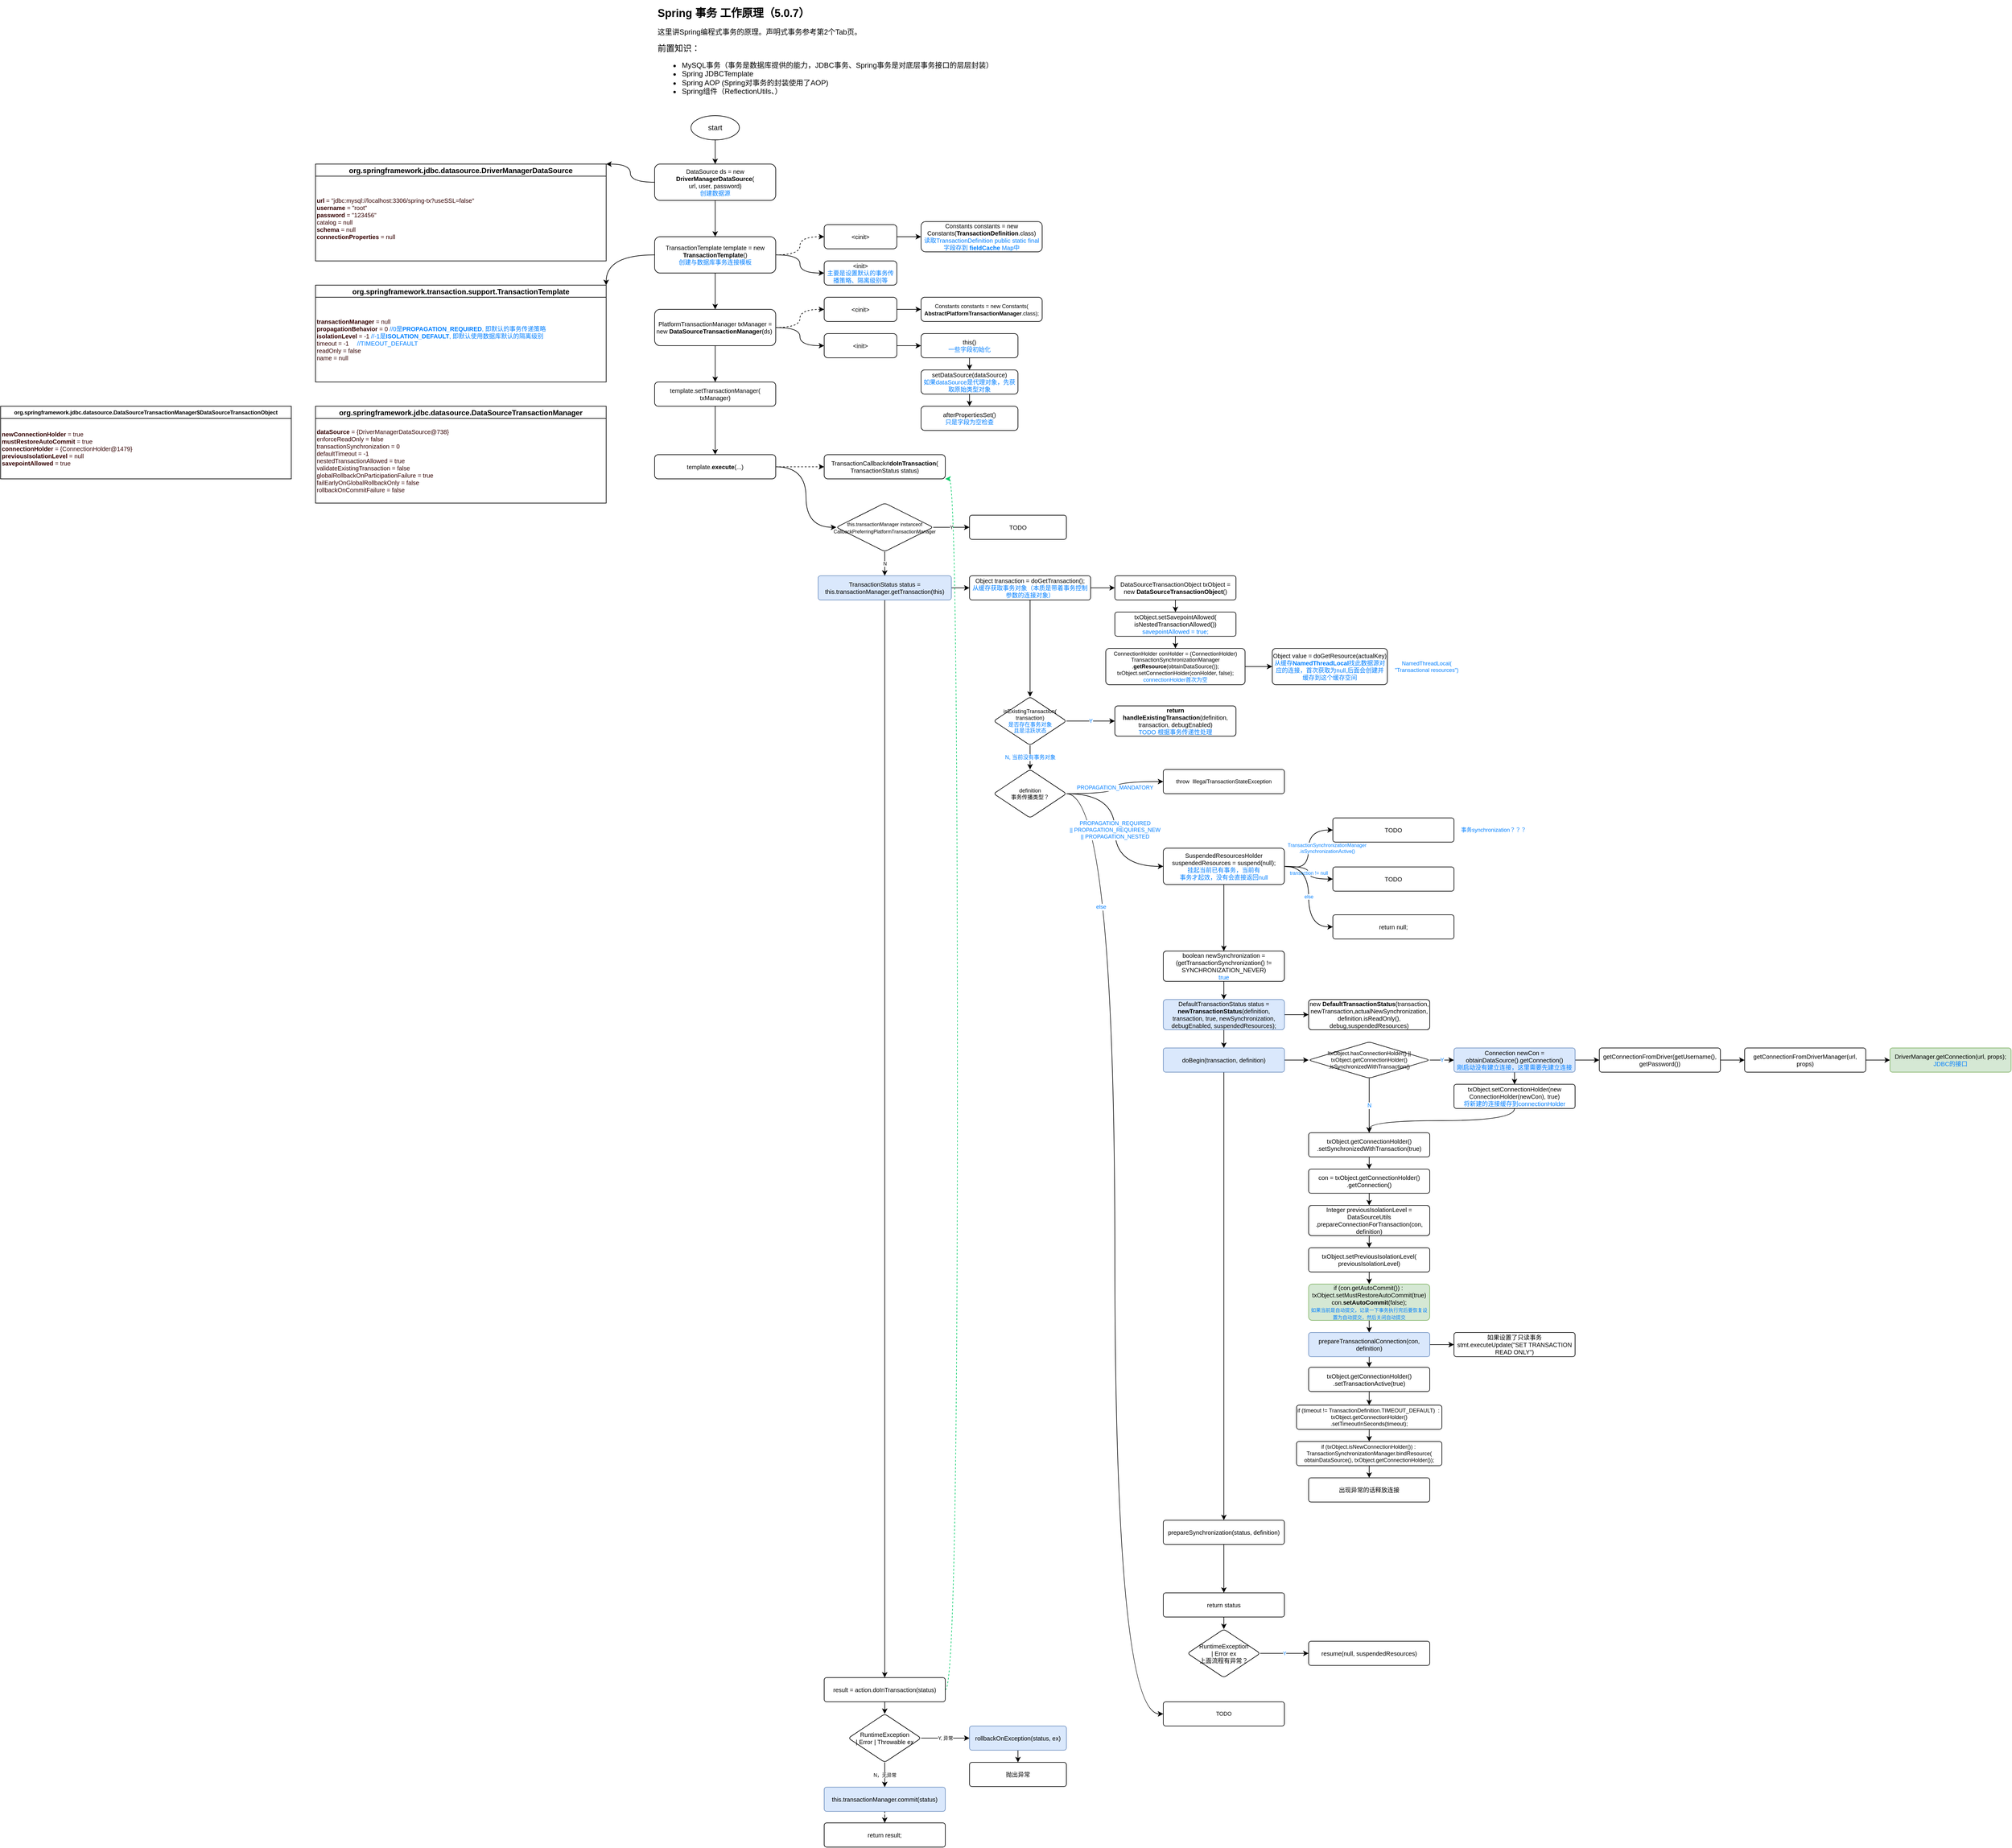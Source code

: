 <mxfile version="16.1.2" type="device" pages="2"><diagram id="j0OrxLXEKiOk3vR1xS3o" name="编程式事务"><mxGraphModel dx="2087" dy="754" grid="1" gridSize="10" guides="1" tooltips="1" connect="1" arrows="1" fold="1" page="1" pageScale="1" pageWidth="1169" pageHeight="827" math="0" shadow="0"><root><mxCell id="0"/><mxCell id="1" parent="0"/><mxCell id="3tcmVddGPVW7wgybLThJ-47" style="edgeStyle=orthogonalEdgeStyle;curved=1;rounded=0;orthogonalLoop=1;jettySize=auto;html=1;exitX=1;exitY=0.5;exitDx=0;exitDy=0;entryX=0;entryY=0.5;entryDx=0;entryDy=0;fontSize=9;fontColor=#007FFF;" edge="1" parent="1" source="3tcmVddGPVW7wgybLThJ-42" target="3tcmVddGPVW7wgybLThJ-46"><mxGeometry relative="1" as="geometry"/></mxCell><mxCell id="3tcmVddGPVW7wgybLThJ-48" value="else" style="edgeLabel;html=1;align=center;verticalAlign=middle;resizable=0;points=[];fontSize=9;fontColor=#007FFF;" vertex="1" connectable="0" parent="3tcmVddGPVW7wgybLThJ-47"><mxGeometry x="-0.682" y="-23" relative="1" as="geometry"><mxPoint as="offset"/></mxGeometry></mxCell><mxCell id="KUTTFBSQQBKSvKt4xpuZ-1" value="&lt;h1 style=&quot;font-size: 18px&quot;&gt;&lt;font style=&quot;font-size: 18px&quot;&gt;Spring 事务 工作原理（5.0.7）&lt;/font&gt;&lt;/h1&gt;&lt;div&gt;这里讲Spring编程式事务的原理。声明式事务参考第2个Tab页。&lt;/div&gt;&lt;p&gt;&lt;font style=&quot;font-size: 14px&quot;&gt;前置知识：&lt;/font&gt;&lt;/p&gt;&lt;ul&gt;&lt;li&gt;MySQL事务（事务是数据库提供的能力，JDBC事务、Spring事务是对底层事务接口的层层封装）&lt;br&gt;&lt;/li&gt;&lt;li&gt;Spring JDBCTemplate&lt;/li&gt;&lt;li&gt;Spring AOP (Spring对事务的封装使用了AOP)&lt;/li&gt;&lt;li&gt;Spring组件（ReflectionUtils、）&lt;/li&gt;&lt;/ul&gt;&lt;p&gt;&lt;/p&gt;" style="text;html=1;strokeColor=none;fillColor=none;spacing=5;spacingTop=-20;whiteSpace=wrap;overflow=hidden;rounded=0;" parent="1" vertex="1"><mxGeometry x="40" y="19" width="760" height="161" as="geometry"/></mxCell><mxCell id="6U_a8jkAf0Mo0z_RWQwz-1" value="" style="edgeStyle=orthogonalEdgeStyle;rounded=0;orthogonalLoop=1;jettySize=auto;html=1;curved=1;" parent="1" source="6U_a8jkAf0Mo0z_RWQwz-2" target="6U_a8jkAf0Mo0z_RWQwz-3" edge="1"><mxGeometry relative="1" as="geometry"/></mxCell><mxCell id="6U_a8jkAf0Mo0z_RWQwz-2" value="start" style="ellipse;whiteSpace=wrap;html=1;" parent="1" vertex="1"><mxGeometry x="100" y="200" width="80" height="40" as="geometry"/></mxCell><mxCell id="6U_a8jkAf0Mo0z_RWQwz-5" value="" style="edgeStyle=orthogonalEdgeStyle;rounded=0;orthogonalLoop=1;jettySize=auto;html=1;curved=1;" parent="1" source="6U_a8jkAf0Mo0z_RWQwz-3" target="6U_a8jkAf0Mo0z_RWQwz-4" edge="1"><mxGeometry relative="1" as="geometry"/></mxCell><mxCell id="3tcmVddGPVW7wgybLThJ-16" style="edgeStyle=orthogonalEdgeStyle;curved=1;rounded=0;orthogonalLoop=1;jettySize=auto;html=1;exitX=0;exitY=0.5;exitDx=0;exitDy=0;entryX=1;entryY=0;entryDx=0;entryDy=0;fontSize=9;fontColor=#007FFF;" edge="1" parent="1" source="6U_a8jkAf0Mo0z_RWQwz-3" target="3tcmVddGPVW7wgybLThJ-1"><mxGeometry relative="1" as="geometry"><Array as="points"><mxPoint y="310"/><mxPoint y="280"/></Array></mxGeometry></mxCell><mxCell id="6U_a8jkAf0Mo0z_RWQwz-3" value="DataSource ds = new &lt;b&gt;DriverManagerDataSource&lt;/b&gt;(&lt;br&gt;url, user, password)&lt;br&gt;&lt;font color=&quot;#007fff&quot;&gt;创建数据源&lt;/font&gt;" style="rounded=1;whiteSpace=wrap;html=1;fontSize=10;" parent="1" vertex="1"><mxGeometry x="40" y="280" width="200" height="60" as="geometry"/></mxCell><mxCell id="6U_a8jkAf0Mo0z_RWQwz-7" value="" style="edgeStyle=orthogonalEdgeStyle;curved=1;rounded=0;orthogonalLoop=1;jettySize=auto;html=1;" parent="1" source="6U_a8jkAf0Mo0z_RWQwz-4" target="6U_a8jkAf0Mo0z_RWQwz-6" edge="1"><mxGeometry relative="1" as="geometry"/></mxCell><mxCell id="3tcmVddGPVW7wgybLThJ-4" value="" style="edgeStyle=orthogonalEdgeStyle;rounded=0;orthogonalLoop=1;jettySize=auto;html=1;fontColor=#330000;dashed=1;curved=1;" edge="1" parent="1" source="6U_a8jkAf0Mo0z_RWQwz-4" target="3tcmVddGPVW7wgybLThJ-3"><mxGeometry relative="1" as="geometry"/></mxCell><mxCell id="3tcmVddGPVW7wgybLThJ-11" style="edgeStyle=orthogonalEdgeStyle;curved=1;rounded=0;orthogonalLoop=1;jettySize=auto;html=1;exitX=1;exitY=0.5;exitDx=0;exitDy=0;entryX=0;entryY=0.5;entryDx=0;entryDy=0;fontColor=#007FFF;" edge="1" parent="1" source="6U_a8jkAf0Mo0z_RWQwz-4" target="3tcmVddGPVW7wgybLThJ-9"><mxGeometry relative="1" as="geometry"/></mxCell><mxCell id="3tcmVddGPVW7wgybLThJ-17" style="edgeStyle=orthogonalEdgeStyle;curved=1;rounded=0;orthogonalLoop=1;jettySize=auto;html=1;exitX=0;exitY=0.5;exitDx=0;exitDy=0;entryX=1;entryY=0;entryDx=0;entryDy=0;fontSize=9;fontColor=#007FFF;" edge="1" parent="1" source="6U_a8jkAf0Mo0z_RWQwz-4" target="3tcmVddGPVW7wgybLThJ-7"><mxGeometry relative="1" as="geometry"/></mxCell><mxCell id="6U_a8jkAf0Mo0z_RWQwz-4" value="TransactionTemplate template = new &lt;b&gt;TransactionTemplate&lt;/b&gt;()&lt;br&gt;&lt;font color=&quot;#007fff&quot;&gt;创建与数据库事务连接模板&lt;/font&gt;" style="rounded=1;whiteSpace=wrap;html=1;fontSize=10;" parent="1" vertex="1"><mxGeometry x="40" y="400" width="200" height="60" as="geometry"/></mxCell><mxCell id="6U_a8jkAf0Mo0z_RWQwz-9" value="" style="edgeStyle=orthogonalEdgeStyle;curved=1;rounded=0;orthogonalLoop=1;jettySize=auto;html=1;" parent="1" source="6U_a8jkAf0Mo0z_RWQwz-6" target="6U_a8jkAf0Mo0z_RWQwz-8" edge="1"><mxGeometry relative="1" as="geometry"/></mxCell><mxCell id="3tcmVddGPVW7wgybLThJ-13" value="" style="edgeStyle=orthogonalEdgeStyle;curved=1;rounded=0;orthogonalLoop=1;jettySize=auto;html=1;fontColor=#007FFF;dashed=1;" edge="1" parent="1" source="6U_a8jkAf0Mo0z_RWQwz-6" target="3tcmVddGPVW7wgybLThJ-12"><mxGeometry relative="1" as="geometry"/></mxCell><mxCell id="3tcmVddGPVW7wgybLThJ-18" style="edgeStyle=orthogonalEdgeStyle;curved=1;rounded=0;orthogonalLoop=1;jettySize=auto;html=1;exitX=1;exitY=0.5;exitDx=0;exitDy=0;fontSize=9;fontColor=#007FFF;entryX=0;entryY=0.5;entryDx=0;entryDy=0;" edge="1" parent="1" source="6U_a8jkAf0Mo0z_RWQwz-6" target="3tcmVddGPVW7wgybLThJ-19"><mxGeometry relative="1" as="geometry"><mxPoint x="310" y="560" as="targetPoint"/></mxGeometry></mxCell><mxCell id="6U_a8jkAf0Mo0z_RWQwz-6" value="PlatformTransactionManager txManager =&lt;br&gt;new &lt;b&gt;DataSourceTransactionManager&lt;/b&gt;(ds)&amp;nbsp;" style="rounded=1;whiteSpace=wrap;html=1;fontSize=10;" parent="1" vertex="1"><mxGeometry x="40" y="520" width="200" height="60" as="geometry"/></mxCell><mxCell id="6U_a8jkAf0Mo0z_RWQwz-11" value="" style="edgeStyle=orthogonalEdgeStyle;curved=1;rounded=0;orthogonalLoop=1;jettySize=auto;html=1;" parent="1" source="6U_a8jkAf0Mo0z_RWQwz-8" target="6U_a8jkAf0Mo0z_RWQwz-10" edge="1"><mxGeometry relative="1" as="geometry"/></mxCell><mxCell id="6U_a8jkAf0Mo0z_RWQwz-8" value="template.setTransactionManager(&lt;br&gt;txManager)" style="rounded=1;whiteSpace=wrap;html=1;fontSize=10;" parent="1" vertex="1"><mxGeometry x="40" y="640" width="200" height="40" as="geometry"/></mxCell><mxCell id="6U_a8jkAf0Mo0z_RWQwz-13" value="" style="edgeStyle=orthogonalEdgeStyle;curved=1;rounded=0;orthogonalLoop=1;jettySize=auto;html=1;dashed=1;" parent="1" source="6U_a8jkAf0Mo0z_RWQwz-10" target="6U_a8jkAf0Mo0z_RWQwz-12" edge="1"><mxGeometry relative="1" as="geometry"/></mxCell><mxCell id="t2Bh8Tgv82BLZMkkJCVr-2" style="edgeStyle=orthogonalEdgeStyle;rounded=0;orthogonalLoop=1;jettySize=auto;html=1;exitX=1;exitY=0.5;exitDx=0;exitDy=0;entryX=0;entryY=0.5;entryDx=0;entryDy=0;curved=1;" edge="1" parent="1" source="6U_a8jkAf0Mo0z_RWQwz-10" target="t2Bh8Tgv82BLZMkkJCVr-3"><mxGeometry relative="1" as="geometry"><mxPoint x="320" y="840" as="targetPoint"/></mxGeometry></mxCell><mxCell id="6U_a8jkAf0Mo0z_RWQwz-10" value="template.&lt;b&gt;execute&lt;/b&gt;(...)" style="rounded=1;whiteSpace=wrap;html=1;fontSize=10;" parent="1" vertex="1"><mxGeometry x="40" y="760" width="200" height="40" as="geometry"/></mxCell><mxCell id="6U_a8jkAf0Mo0z_RWQwz-12" value="TransactionCallback#&lt;b&gt;doInTransaction&lt;/b&gt;(&lt;br&gt;TransactionStatus status)" style="rounded=1;whiteSpace=wrap;html=1;fontSize=10;" parent="1" vertex="1"><mxGeometry x="320" y="760" width="200" height="40" as="geometry"/></mxCell><mxCell id="3tcmVddGPVW7wgybLThJ-1" value="org.springframework.jdbc.datasource.DriverManagerDataSource" style="swimlane;startSize=20;" vertex="1" parent="1"><mxGeometry x="-520" y="280" width="480" height="160" as="geometry"/></mxCell><mxCell id="3tcmVddGPVW7wgybLThJ-2" value="&lt;div&gt;&lt;font color=&quot;#330000&quot;&gt;&lt;b&gt;url&lt;/b&gt; = &quot;jdbc:mysql://localhost:3306/spring-tx?useSSL=false&quot;&lt;/font&gt;&lt;/div&gt;&lt;div&gt;&lt;font color=&quot;#330000&quot;&gt;&lt;b&gt;username&lt;/b&gt; = &quot;root&quot;&lt;/font&gt;&lt;/div&gt;&lt;div&gt;&lt;font color=&quot;#330000&quot;&gt;&lt;b&gt;password&lt;/b&gt; = &quot;123456&quot;&lt;/font&gt;&lt;/div&gt;&lt;div&gt;&lt;font color=&quot;#330000&quot;&gt;catalog = null&lt;/font&gt;&lt;/div&gt;&lt;div&gt;&lt;font color=&quot;#330000&quot;&gt;&lt;b&gt;schema&lt;/b&gt; = null&lt;/font&gt;&lt;/div&gt;&lt;div&gt;&lt;font color=&quot;#330000&quot;&gt;&lt;b&gt;connectionProperties&lt;/b&gt; = null&lt;/font&gt;&lt;/div&gt;" style="text;html=1;strokeColor=none;fillColor=none;align=left;verticalAlign=middle;whiteSpace=wrap;rounded=0;fontSize=10;" vertex="1" parent="3tcmVddGPVW7wgybLThJ-1"><mxGeometry y="20" width="480" height="140" as="geometry"/></mxCell><mxCell id="3tcmVddGPVW7wgybLThJ-6" value="" style="edgeStyle=orthogonalEdgeStyle;rounded=0;orthogonalLoop=1;jettySize=auto;html=1;fontColor=#330000;curved=1;" edge="1" parent="1" source="3tcmVddGPVW7wgybLThJ-3" target="3tcmVddGPVW7wgybLThJ-5"><mxGeometry relative="1" as="geometry"/></mxCell><mxCell id="3tcmVddGPVW7wgybLThJ-3" value="&amp;lt;cinit&amp;gt;&lt;br&gt;" style="rounded=1;whiteSpace=wrap;html=1;fontSize=10;" vertex="1" parent="1"><mxGeometry x="320" y="380" width="120" height="40" as="geometry"/></mxCell><mxCell id="3tcmVddGPVW7wgybLThJ-5" value="Constants constants = new Constants(&lt;b&gt;TransactionDefinition&lt;/b&gt;.class)&lt;br&gt;&lt;font color=&quot;#007fff&quot;&gt;读取TransactionDefinition public static final 字段存到&amp;nbsp;&lt;b&gt;fieldCache&lt;/b&gt; Map中&lt;/font&gt;" style="rounded=1;whiteSpace=wrap;html=1;fontSize=10;" vertex="1" parent="1"><mxGeometry x="480" y="375" width="200" height="50" as="geometry"/></mxCell><mxCell id="3tcmVddGPVW7wgybLThJ-7" value="org.springframework.transaction.support.TransactionTemplate" style="swimlane;startSize=20;" vertex="1" parent="1"><mxGeometry x="-520" y="480" width="480" height="160" as="geometry"/></mxCell><mxCell id="3tcmVddGPVW7wgybLThJ-8" value="&lt;div&gt;&lt;b style=&quot;color: rgb(51 , 0 , 0)&quot;&gt;transactionManager&lt;/b&gt;&lt;span style=&quot;color: rgb(51 , 0 , 0)&quot;&gt; = null&lt;/span&gt;&lt;br&gt;&lt;/div&gt;&lt;div&gt;&lt;b style=&quot;color: rgb(51 , 0 , 0)&quot;&gt;propagationBehavior&lt;/b&gt;&lt;font color=&quot;#330000&quot;&gt; = 0&lt;/font&gt;&lt;span style=&quot;color: rgb(51 , 0 , 0)&quot;&gt;&#9;&lt;/span&gt;&lt;span style=&quot;color: rgb(51 , 0 , 0)&quot;&gt;&#9;&lt;/span&gt;&lt;font color=&quot;#007fff&quot;&gt;//0是&lt;b&gt;PROPAGATION_REQUIRED&lt;/b&gt;, 即默认的事务传递策略&lt;/font&gt;&lt;/div&gt;&lt;div&gt;&lt;b style=&quot;color: rgb(51 , 0 , 0)&quot;&gt;isolationLevel&lt;/b&gt;&lt;font color=&quot;#330000&quot;&gt; = -1&lt;/font&gt;&lt;span style=&quot;color: rgb(51 , 0 , 0)&quot;&gt;&#9;&lt;/span&gt;&#9;&#9;&#9;&lt;font color=&quot;#007fff&quot;&gt;//-1是&lt;b&gt;ISOLATION_DEFAULT&lt;/b&gt;, 即默认使用数据库默认的隔离级别&lt;/font&gt;&lt;/div&gt;&lt;div&gt;&lt;font color=&quot;#330000&quot;&gt;timeout = -1&lt;/font&gt;&lt;span style=&quot;color: rgb(51 , 0 , 0) ; white-space: pre&quot;&gt;&#9;&lt;/span&gt;&lt;font color=&quot;#007fff&quot;&gt;//TIMEOUT_DEFAULT&lt;/font&gt;&lt;/div&gt;&lt;div&gt;&lt;font color=&quot;#330000&quot;&gt;readOnly = false&lt;/font&gt;&lt;/div&gt;&lt;div&gt;&lt;font color=&quot;#330000&quot;&gt;name = null&lt;/font&gt;&lt;/div&gt;" style="text;html=1;strokeColor=none;fillColor=none;align=left;verticalAlign=middle;whiteSpace=wrap;rounded=0;fontSize=10;" vertex="1" parent="3tcmVddGPVW7wgybLThJ-7"><mxGeometry y="20" width="480" height="140" as="geometry"/></mxCell><mxCell id="3tcmVddGPVW7wgybLThJ-9" value="&amp;lt;init&amp;gt;&lt;br&gt;&lt;font color=&quot;#007fff&quot;&gt;主要是设置默认的事务传播策略、隔离级别等&lt;/font&gt;" style="rounded=1;whiteSpace=wrap;html=1;fontSize=10;" vertex="1" parent="1"><mxGeometry x="320" y="440" width="120" height="40" as="geometry"/></mxCell><mxCell id="3tcmVddGPVW7wgybLThJ-15" value="" style="edgeStyle=orthogonalEdgeStyle;curved=1;rounded=0;orthogonalLoop=1;jettySize=auto;html=1;fontColor=#007FFF;" edge="1" parent="1" source="3tcmVddGPVW7wgybLThJ-12" target="3tcmVddGPVW7wgybLThJ-14"><mxGeometry relative="1" as="geometry"/></mxCell><mxCell id="3tcmVddGPVW7wgybLThJ-12" value="&amp;lt;cinit&amp;gt;" style="rounded=1;whiteSpace=wrap;html=1;fontSize=10;" vertex="1" parent="1"><mxGeometry x="320" y="500" width="120" height="40" as="geometry"/></mxCell><mxCell id="3tcmVddGPVW7wgybLThJ-14" value="&lt;font style=&quot;font-size: 9px&quot;&gt;Constants constants = new Constants(&lt;br&gt;&lt;b&gt;AbstractPlatformTransactionManager&lt;/b&gt;.class);&lt;/font&gt;" style="rounded=1;whiteSpace=wrap;html=1;fontSize=10;" vertex="1" parent="1"><mxGeometry x="480" y="500" width="200" height="40" as="geometry"/></mxCell><mxCell id="3tcmVddGPVW7wgybLThJ-25" style="edgeStyle=orthogonalEdgeStyle;curved=1;rounded=0;orthogonalLoop=1;jettySize=auto;html=1;exitX=1;exitY=0.5;exitDx=0;exitDy=0;entryX=0;entryY=0.5;entryDx=0;entryDy=0;fontSize=9;fontColor=#007FFF;" edge="1" parent="1" source="3tcmVddGPVW7wgybLThJ-19" target="3tcmVddGPVW7wgybLThJ-24"><mxGeometry relative="1" as="geometry"/></mxCell><mxCell id="3tcmVddGPVW7wgybLThJ-19" value="&amp;lt;init&amp;gt;" style="rounded=1;whiteSpace=wrap;html=1;fontSize=10;" vertex="1" parent="1"><mxGeometry x="320" y="560" width="120" height="40" as="geometry"/></mxCell><mxCell id="3tcmVddGPVW7wgybLThJ-23" value="" style="edgeStyle=orthogonalEdgeStyle;curved=1;rounded=0;orthogonalLoop=1;jettySize=auto;html=1;fontSize=9;fontColor=#007FFF;" edge="1" parent="1" source="3tcmVddGPVW7wgybLThJ-20" target="3tcmVddGPVW7wgybLThJ-22"><mxGeometry relative="1" as="geometry"/></mxCell><mxCell id="3tcmVddGPVW7wgybLThJ-20" value="setDataSource(dataSource)&lt;br&gt;&lt;font color=&quot;#007fff&quot;&gt;如果dataSource是代理对象，先获取原始类型对象&lt;/font&gt;" style="rounded=1;whiteSpace=wrap;html=1;fontSize=10;" vertex="1" parent="1"><mxGeometry x="480" y="620" width="160" height="40" as="geometry"/></mxCell><mxCell id="3tcmVddGPVW7wgybLThJ-22" value="afterPropertiesSet()&lt;br&gt;&lt;font color=&quot;#007fff&quot;&gt;只是字段为空检查&lt;/font&gt;" style="rounded=1;whiteSpace=wrap;html=1;fontSize=10;" vertex="1" parent="1"><mxGeometry x="480" y="680" width="160" height="40" as="geometry"/></mxCell><mxCell id="3tcmVddGPVW7wgybLThJ-26" style="edgeStyle=orthogonalEdgeStyle;curved=1;rounded=0;orthogonalLoop=1;jettySize=auto;html=1;exitX=0.5;exitY=1;exitDx=0;exitDy=0;fontSize=9;fontColor=#007FFF;" edge="1" parent="1" source="3tcmVddGPVW7wgybLThJ-24" target="3tcmVddGPVW7wgybLThJ-20"><mxGeometry relative="1" as="geometry"/></mxCell><mxCell id="3tcmVddGPVW7wgybLThJ-24" value="this()&lt;br&gt;&lt;font color=&quot;#007fff&quot;&gt;一些字段初始化&lt;/font&gt;" style="rounded=1;whiteSpace=wrap;html=1;fontSize=10;" vertex="1" parent="1"><mxGeometry x="480" y="560" width="160" height="40" as="geometry"/></mxCell><mxCell id="3tcmVddGPVW7wgybLThJ-27" value="org.springframework.jdbc.datasource.DataSourceTransactionManager" style="swimlane;startSize=20;" vertex="1" parent="1"><mxGeometry x="-520" y="680" width="480" height="160" as="geometry"/></mxCell><mxCell id="3tcmVddGPVW7wgybLThJ-28" value="&lt;div&gt;&lt;font color=&quot;#330000&quot;&gt;&lt;b&gt;dataSource&lt;/b&gt; = {DriverManagerDataSource@738}&amp;nbsp;&lt;/font&gt;&lt;/div&gt;&lt;div&gt;&lt;font color=&quot;#330000&quot;&gt;enforceReadOnly = false&lt;/font&gt;&lt;/div&gt;&lt;div&gt;&lt;span style=&quot;color: rgb(51 , 0 , 0)&quot;&gt;transactionSynchronization = 0&lt;/span&gt;&lt;br&gt;&lt;/div&gt;&lt;div&gt;&lt;font color=&quot;#330000&quot;&gt;defaultTimeout = -1&lt;/font&gt;&lt;/div&gt;&lt;div&gt;&lt;font color=&quot;#330000&quot;&gt;nestedTransactionAllowed = true&lt;/font&gt;&lt;/div&gt;&lt;div&gt;&lt;font color=&quot;#330000&quot;&gt;validateExistingTransaction = false&lt;/font&gt;&lt;/div&gt;&lt;div&gt;&lt;font color=&quot;#330000&quot;&gt;globalRollbackOnParticipationFailure = true&lt;/font&gt;&lt;/div&gt;&lt;div&gt;&lt;font color=&quot;#330000&quot;&gt;failEarlyOnGlobalRollbackOnly = false&lt;/font&gt;&lt;/div&gt;&lt;div&gt;&lt;font color=&quot;#330000&quot;&gt;rollbackOnCommitFailure = false&lt;/font&gt;&lt;/div&gt;" style="text;html=1;strokeColor=none;fillColor=none;align=left;verticalAlign=middle;whiteSpace=wrap;rounded=0;fontSize=10;" vertex="1" parent="3tcmVddGPVW7wgybLThJ-27"><mxGeometry y="20" width="480" height="140" as="geometry"/></mxCell><mxCell id="t2Bh8Tgv82BLZMkkJCVr-8" value="Y" style="edgeStyle=orthogonalEdgeStyle;curved=1;rounded=0;orthogonalLoop=1;jettySize=auto;html=1;fontSize=8;" edge="1" parent="1" source="t2Bh8Tgv82BLZMkkJCVr-3" target="t2Bh8Tgv82BLZMkkJCVr-7"><mxGeometry relative="1" as="geometry"/></mxCell><mxCell id="t2Bh8Tgv82BLZMkkJCVr-10" value="N" style="edgeStyle=orthogonalEdgeStyle;curved=1;rounded=0;orthogonalLoop=1;jettySize=auto;html=1;exitX=0.5;exitY=1;exitDx=0;exitDy=0;entryX=0.5;entryY=0;entryDx=0;entryDy=0;fontSize=8;" edge="1" parent="1" source="t2Bh8Tgv82BLZMkkJCVr-3" target="t2Bh8Tgv82BLZMkkJCVr-9"><mxGeometry relative="1" as="geometry"/></mxCell><mxCell id="t2Bh8Tgv82BLZMkkJCVr-3" value="&lt;font style=&quot;font-size: 8px&quot;&gt;this.transactionManager instanceof CallbackPreferringPlatformTransactionManager&lt;/font&gt;" style="rhombus;whiteSpace=wrap;html=1;fontSize=10;rounded=1;arcSize=10;" vertex="1" parent="1"><mxGeometry x="340" y="840" width="160" height="80" as="geometry"/></mxCell><mxCell id="t2Bh8Tgv82BLZMkkJCVr-7" value="TODO" style="whiteSpace=wrap;html=1;fontSize=10;rounded=1;arcSize=10;" vertex="1" parent="1"><mxGeometry x="560" y="860" width="160" height="40" as="geometry"/></mxCell><mxCell id="t2Bh8Tgv82BLZMkkJCVr-12" value="" style="edgeStyle=orthogonalEdgeStyle;curved=1;rounded=0;orthogonalLoop=1;jettySize=auto;html=1;fontSize=8;" edge="1" parent="1" source="t2Bh8Tgv82BLZMkkJCVr-9" target="t2Bh8Tgv82BLZMkkJCVr-11"><mxGeometry relative="1" as="geometry"/></mxCell><mxCell id="t2Bh8Tgv82BLZMkkJCVr-25" value="" style="edgeStyle=orthogonalEdgeStyle;curved=1;rounded=0;orthogonalLoop=1;jettySize=auto;html=1;fontSize=8;" edge="1" parent="1" source="t2Bh8Tgv82BLZMkkJCVr-9" target="t2Bh8Tgv82BLZMkkJCVr-24"><mxGeometry relative="1" as="geometry"/></mxCell><mxCell id="t2Bh8Tgv82BLZMkkJCVr-9" value="TransactionStatus status = this.transactionManager.getTransaction(this)" style="whiteSpace=wrap;html=1;fontSize=10;rounded=1;arcSize=10;fillColor=#dae8fc;strokeColor=#6c8ebf;" vertex="1" parent="1"><mxGeometry x="310" y="960" width="220" height="40" as="geometry"/></mxCell><mxCell id="t2Bh8Tgv82BLZMkkJCVr-14" value="" style="edgeStyle=orthogonalEdgeStyle;curved=1;rounded=0;orthogonalLoop=1;jettySize=auto;html=1;fontSize=8;" edge="1" parent="1" source="t2Bh8Tgv82BLZMkkJCVr-11" target="t2Bh8Tgv82BLZMkkJCVr-13"><mxGeometry relative="1" as="geometry"/></mxCell><mxCell id="t2Bh8Tgv82BLZMkkJCVr-19" style="edgeStyle=orthogonalEdgeStyle;curved=1;rounded=0;orthogonalLoop=1;jettySize=auto;html=1;exitX=1;exitY=0.5;exitDx=0;exitDy=0;entryX=1;entryY=1;entryDx=0;entryDy=0;fontSize=8;dashed=1;strokeColor=#00CC66;" edge="1" parent="1" source="t2Bh8Tgv82BLZMkkJCVr-11" target="6U_a8jkAf0Mo0z_RWQwz-12"><mxGeometry relative="1" as="geometry"><Array as="points"><mxPoint x="540" y="2800"/><mxPoint x="540" y="800"/></Array></mxGeometry></mxCell><mxCell id="t2Bh8Tgv82BLZMkkJCVr-11" value="result = action.doInTransaction(status)" style="whiteSpace=wrap;html=1;fontSize=10;rounded=1;arcSize=10;" vertex="1" parent="1"><mxGeometry x="320" y="2780" width="200" height="40" as="geometry"/></mxCell><mxCell id="t2Bh8Tgv82BLZMkkJCVr-16" value="Y, 异常" style="edgeStyle=orthogonalEdgeStyle;curved=1;rounded=0;orthogonalLoop=1;jettySize=auto;html=1;exitX=1;exitY=0.5;exitDx=0;exitDy=0;entryX=0;entryY=0.5;entryDx=0;entryDy=0;fontSize=8;" edge="1" parent="1" source="t2Bh8Tgv82BLZMkkJCVr-13" target="t2Bh8Tgv82BLZMkkJCVr-15"><mxGeometry relative="1" as="geometry"/></mxCell><mxCell id="t2Bh8Tgv82BLZMkkJCVr-18" value="N，无异常" style="edgeStyle=orthogonalEdgeStyle;curved=1;rounded=0;orthogonalLoop=1;jettySize=auto;html=1;exitX=0.5;exitY=1;exitDx=0;exitDy=0;entryX=0.5;entryY=0;entryDx=0;entryDy=0;fontSize=8;" edge="1" parent="1" source="t2Bh8Tgv82BLZMkkJCVr-13" target="t2Bh8Tgv82BLZMkkJCVr-17"><mxGeometry relative="1" as="geometry"/></mxCell><mxCell id="t2Bh8Tgv82BLZMkkJCVr-13" value="RuntimeException &lt;br&gt;| Error | Throwable ex" style="rhombus;whiteSpace=wrap;html=1;fontSize=10;rounded=1;arcSize=10;" vertex="1" parent="1"><mxGeometry x="360" y="2840" width="120" height="80" as="geometry"/></mxCell><mxCell id="t2Bh8Tgv82BLZMkkJCVr-23" value="" style="edgeStyle=orthogonalEdgeStyle;curved=1;rounded=0;orthogonalLoop=1;jettySize=auto;html=1;fontSize=8;" edge="1" parent="1" source="t2Bh8Tgv82BLZMkkJCVr-15" target="t2Bh8Tgv82BLZMkkJCVr-22"><mxGeometry relative="1" as="geometry"/></mxCell><mxCell id="t2Bh8Tgv82BLZMkkJCVr-15" value="rollbackOnException(status, ex)" style="whiteSpace=wrap;html=1;fontSize=10;rounded=1;arcSize=10;fillColor=#dae8fc;strokeColor=#6c8ebf;" vertex="1" parent="1"><mxGeometry x="560" y="2860" width="160" height="40" as="geometry"/></mxCell><mxCell id="t2Bh8Tgv82BLZMkkJCVr-21" value="" style="edgeStyle=orthogonalEdgeStyle;curved=1;rounded=0;orthogonalLoop=1;jettySize=auto;html=1;dashed=1;fontSize=8;" edge="1" parent="1" source="t2Bh8Tgv82BLZMkkJCVr-17" target="t2Bh8Tgv82BLZMkkJCVr-20"><mxGeometry relative="1" as="geometry"/></mxCell><mxCell id="t2Bh8Tgv82BLZMkkJCVr-17" value="this.transactionManager.commit(status)" style="whiteSpace=wrap;html=1;fontSize=10;rounded=1;arcSize=10;fillColor=#dae8fc;strokeColor=#6c8ebf;" vertex="1" parent="1"><mxGeometry x="320" y="2961" width="200" height="40" as="geometry"/></mxCell><mxCell id="t2Bh8Tgv82BLZMkkJCVr-20" value="return result;" style="whiteSpace=wrap;html=1;fontSize=10;rounded=1;arcSize=10;" vertex="1" parent="1"><mxGeometry x="320" y="3020" width="200" height="40" as="geometry"/></mxCell><mxCell id="t2Bh8Tgv82BLZMkkJCVr-22" value="抛出异常" style="whiteSpace=wrap;html=1;fontSize=10;rounded=1;arcSize=10;" vertex="1" parent="1"><mxGeometry x="560" y="2920" width="160" height="40" as="geometry"/></mxCell><mxCell id="t2Bh8Tgv82BLZMkkJCVr-27" value="" style="edgeStyle=orthogonalEdgeStyle;curved=1;rounded=0;orthogonalLoop=1;jettySize=auto;html=1;fontSize=8;" edge="1" parent="1" source="t2Bh8Tgv82BLZMkkJCVr-24" target="t2Bh8Tgv82BLZMkkJCVr-26"><mxGeometry relative="1" as="geometry"/></mxCell><mxCell id="3tcmVddGPVW7wgybLThJ-39" style="edgeStyle=orthogonalEdgeStyle;curved=1;rounded=0;orthogonalLoop=1;jettySize=auto;html=1;exitX=0.5;exitY=1;exitDx=0;exitDy=0;entryX=0.5;entryY=0;entryDx=0;entryDy=0;fontSize=9;fontColor=#007FFF;" edge="1" parent="1" source="t2Bh8Tgv82BLZMkkJCVr-24" target="3tcmVddGPVW7wgybLThJ-31"><mxGeometry relative="1" as="geometry"/></mxCell><mxCell id="t2Bh8Tgv82BLZMkkJCVr-24" value="Object transaction = doGetTransaction();&lt;br&gt;&lt;font color=&quot;#007fff&quot;&gt;从缓存获取事务对象（本质是带着事务控制参数的连接对象）&lt;/font&gt;" style="whiteSpace=wrap;html=1;fontSize=10;rounded=1;arcSize=10;" vertex="1" parent="1"><mxGeometry x="560" y="960" width="200" height="40" as="geometry"/></mxCell><mxCell id="t2Bh8Tgv82BLZMkkJCVr-29" value="" style="edgeStyle=orthogonalEdgeStyle;curved=1;rounded=0;orthogonalLoop=1;jettySize=auto;html=1;fontSize=8;" edge="1" parent="1" source="t2Bh8Tgv82BLZMkkJCVr-26" target="t2Bh8Tgv82BLZMkkJCVr-28"><mxGeometry relative="1" as="geometry"/></mxCell><mxCell id="t2Bh8Tgv82BLZMkkJCVr-26" value="DataSourceTransactionObject txObject = new &lt;b&gt;DataSourceTransactionObject&lt;/b&gt;()" style="whiteSpace=wrap;html=1;fontSize=10;rounded=1;arcSize=10;" vertex="1" parent="1"><mxGeometry x="800" y="960" width="200" height="40" as="geometry"/></mxCell><mxCell id="t2Bh8Tgv82BLZMkkJCVr-31" value="" style="edgeStyle=orthogonalEdgeStyle;curved=1;rounded=0;orthogonalLoop=1;jettySize=auto;html=1;fontSize=8;fontColor=#007FFF;" edge="1" parent="1" source="t2Bh8Tgv82BLZMkkJCVr-28" target="t2Bh8Tgv82BLZMkkJCVr-30"><mxGeometry relative="1" as="geometry"/></mxCell><mxCell id="t2Bh8Tgv82BLZMkkJCVr-28" value="txObject.setSavepointAllowed(&lt;br&gt;isNestedTransactionAllowed())&lt;br&gt;&lt;font color=&quot;#007fff&quot;&gt;savepointAllowed = true;&lt;br&gt;&lt;/font&gt;" style="whiteSpace=wrap;html=1;fontSize=10;rounded=1;arcSize=10;" vertex="1" parent="1"><mxGeometry x="800" y="1020" width="200" height="40" as="geometry"/></mxCell><mxCell id="t2Bh8Tgv82BLZMkkJCVr-33" value="" style="edgeStyle=orthogonalEdgeStyle;curved=1;rounded=0;orthogonalLoop=1;jettySize=auto;html=1;fontSize=8;fontColor=#007FFF;" edge="1" parent="1" source="t2Bh8Tgv82BLZMkkJCVr-30" target="t2Bh8Tgv82BLZMkkJCVr-32"><mxGeometry relative="1" as="geometry"/></mxCell><mxCell id="t2Bh8Tgv82BLZMkkJCVr-30" value="&lt;div style=&quot;font-size: 9px&quot;&gt;&lt;div&gt;ConnectionHolder conHolder = (ConnectionHolder) TransactionSynchronizationManager&lt;br&gt;.&lt;b&gt;getResource&lt;/b&gt;(obtainDataSource());&lt;/div&gt;&lt;div&gt;txObject.setConnectionHolder(conHolder, false);&lt;br&gt;&lt;font color=&quot;#007fff&quot; style=&quot;font-size: 9px&quot;&gt;connectionHolder首次为空&lt;/font&gt;&lt;br&gt;&lt;/div&gt;&lt;/div&gt;" style="whiteSpace=wrap;html=1;fontSize=10;rounded=1;arcSize=10;" vertex="1" parent="1"><mxGeometry x="785" y="1080" width="230" height="60" as="geometry"/></mxCell><mxCell id="t2Bh8Tgv82BLZMkkJCVr-32" value="Object value = doGetResource(actualKey)&lt;br&gt;&lt;font color=&quot;#007fff&quot;&gt;从缓存&lt;b&gt;NamedThreadLocal&lt;/b&gt;找此数据源对应的连接，首次获取为null,后面会创建并缓存到这个缓存空间&lt;/font&gt;" style="whiteSpace=wrap;html=1;fontSize=10;rounded=1;arcSize=10;" vertex="1" parent="1"><mxGeometry x="1060" y="1080" width="190" height="60" as="geometry"/></mxCell><mxCell id="t2Bh8Tgv82BLZMkkJCVr-37" value="TransactionSynchronizationManager&lt;br&gt;.isSynchronizationActive()" style="edgeStyle=orthogonalEdgeStyle;curved=1;rounded=0;orthogonalLoop=1;jettySize=auto;html=1;fontSize=8;fontColor=#007FFF;exitX=1;exitY=0.5;exitDx=0;exitDy=0;" edge="1" parent="1" source="t2Bh8Tgv82BLZMkkJCVr-34" target="t2Bh8Tgv82BLZMkkJCVr-36"><mxGeometry x="0.859" y="-30" relative="1" as="geometry"><Array as="points"><mxPoint x="1120" y="1441"/><mxPoint x="1120" y="1380"/></Array><mxPoint as="offset"/></mxGeometry></mxCell><mxCell id="t2Bh8Tgv82BLZMkkJCVr-40" value="transaction != null" style="edgeStyle=orthogonalEdgeStyle;curved=1;rounded=0;orthogonalLoop=1;jettySize=auto;html=1;exitX=1;exitY=0.5;exitDx=0;exitDy=0;fontSize=8;fontColor=#007FFF;" edge="1" parent="1" source="t2Bh8Tgv82BLZMkkJCVr-34" target="t2Bh8Tgv82BLZMkkJCVr-39"><mxGeometry relative="1" as="geometry"/></mxCell><mxCell id="t2Bh8Tgv82BLZMkkJCVr-41" value="else" style="edgeStyle=orthogonalEdgeStyle;curved=1;rounded=0;orthogonalLoop=1;jettySize=auto;html=1;exitX=1;exitY=0.5;exitDx=0;exitDy=0;fontSize=8;fontColor=#007FFF;entryX=0;entryY=0.5;entryDx=0;entryDy=0;" edge="1" parent="1" source="t2Bh8Tgv82BLZMkkJCVr-34" target="t2Bh8Tgv82BLZMkkJCVr-42"><mxGeometry relative="1" as="geometry"><mxPoint x="1140" y="1540" as="targetPoint"/></mxGeometry></mxCell><mxCell id="3tcmVddGPVW7wgybLThJ-41" style="edgeStyle=orthogonalEdgeStyle;curved=1;rounded=0;orthogonalLoop=1;jettySize=auto;html=1;exitX=0.5;exitY=1;exitDx=0;exitDy=0;fontSize=9;fontColor=#007FFF;" edge="1" parent="1" source="t2Bh8Tgv82BLZMkkJCVr-34" target="t2Bh8Tgv82BLZMkkJCVr-43"><mxGeometry relative="1" as="geometry"/></mxCell><mxCell id="t2Bh8Tgv82BLZMkkJCVr-34" value="SuspendedResourcesHolder suspendedResources = suspend(null);&lt;br&gt;&lt;font color=&quot;#007fff&quot;&gt;挂起当前已有事务，当前&lt;/font&gt;&lt;span style=&quot;color: rgb(0 , 127 , 255)&quot;&gt;有&lt;/span&gt;&lt;font color=&quot;#007fff&quot;&gt;&lt;br&gt;事务才起效，没有会直接返回null&lt;/font&gt;" style="whiteSpace=wrap;html=1;fontSize=10;rounded=1;arcSize=10;" vertex="1" parent="1"><mxGeometry x="880" y="1410" width="200" height="60" as="geometry"/></mxCell><mxCell id="t2Bh8Tgv82BLZMkkJCVr-36" value="TODO" style="whiteSpace=wrap;html=1;fontSize=10;rounded=1;arcSize=10;" vertex="1" parent="1"><mxGeometry x="1160" y="1360" width="200" height="40" as="geometry"/></mxCell><mxCell id="t2Bh8Tgv82BLZMkkJCVr-39" value="TODO" style="whiteSpace=wrap;html=1;fontSize=10;rounded=1;arcSize=10;" vertex="1" parent="1"><mxGeometry x="1160" y="1441" width="200" height="40" as="geometry"/></mxCell><mxCell id="t2Bh8Tgv82BLZMkkJCVr-42" value="return null;" style="whiteSpace=wrap;html=1;fontSize=10;rounded=1;arcSize=10;" vertex="1" parent="1"><mxGeometry x="1160" y="1520" width="200" height="40" as="geometry"/></mxCell><mxCell id="t2Bh8Tgv82BLZMkkJCVr-46" value="" style="edgeStyle=orthogonalEdgeStyle;curved=1;rounded=0;orthogonalLoop=1;jettySize=auto;html=1;fontSize=8;fontColor=#007FFF;" edge="1" parent="1" source="t2Bh8Tgv82BLZMkkJCVr-43" target="t2Bh8Tgv82BLZMkkJCVr-45"><mxGeometry relative="1" as="geometry"/></mxCell><mxCell id="t2Bh8Tgv82BLZMkkJCVr-43" value="boolean newSynchronization = (getTransactionSynchronization() != SYNCHRONIZATION_NEVER)&lt;br&gt;&lt;font color=&quot;#007fff&quot;&gt;true&lt;/font&gt;" style="whiteSpace=wrap;html=1;fontSize=10;rounded=1;arcSize=10;" vertex="1" parent="1"><mxGeometry x="880" y="1580" width="200" height="50" as="geometry"/></mxCell><mxCell id="t2Bh8Tgv82BLZMkkJCVr-48" value="" style="edgeStyle=orthogonalEdgeStyle;curved=1;rounded=0;orthogonalLoop=1;jettySize=auto;html=1;fontSize=8;fontColor=#007FFF;" edge="1" parent="1" source="t2Bh8Tgv82BLZMkkJCVr-45" target="t2Bh8Tgv82BLZMkkJCVr-47"><mxGeometry relative="1" as="geometry"/></mxCell><mxCell id="t2Bh8Tgv82BLZMkkJCVr-50" value="" style="edgeStyle=orthogonalEdgeStyle;curved=1;rounded=0;orthogonalLoop=1;jettySize=auto;html=1;fontSize=8;fontColor=#007FFF;" edge="1" parent="1" source="t2Bh8Tgv82BLZMkkJCVr-45" target="t2Bh8Tgv82BLZMkkJCVr-49"><mxGeometry relative="1" as="geometry"/></mxCell><mxCell id="t2Bh8Tgv82BLZMkkJCVr-45" value="&lt;div&gt;DefaultTransactionStatus status = &lt;b&gt;newTransactionStatus&lt;/b&gt;(&lt;span&gt;definition, transaction, true, newSynchronization, debugEnabled, suspendedResources);&lt;/span&gt;&lt;/div&gt;" style="whiteSpace=wrap;html=1;fontSize=10;rounded=1;arcSize=10;fillColor=#dae8fc;strokeColor=#6c8ebf;" vertex="1" parent="1"><mxGeometry x="880" y="1660" width="200" height="50" as="geometry"/></mxCell><mxCell id="t2Bh8Tgv82BLZMkkJCVr-47" value="&lt;div&gt;new &lt;b&gt;DefaultTransactionStatus&lt;/b&gt;(&lt;span&gt;transaction, newTransaction,actualNewSynchronization,&lt;/span&gt;&lt;/div&gt;&lt;div&gt;&lt;span&gt;definition.isReadOnly(), debug,suspendedResources)&lt;/span&gt;&lt;/div&gt;" style="whiteSpace=wrap;html=1;fontSize=10;rounded=1;arcSize=10;" vertex="1" parent="1"><mxGeometry x="1120" y="1660" width="200" height="50" as="geometry"/></mxCell><mxCell id="t2Bh8Tgv82BLZMkkJCVr-52" value="" style="edgeStyle=orthogonalEdgeStyle;curved=1;rounded=0;orthogonalLoop=1;jettySize=auto;html=1;fontSize=8;fontColor=#007FFF;" edge="1" parent="1" source="t2Bh8Tgv82BLZMkkJCVr-49" target="t2Bh8Tgv82BLZMkkJCVr-51"><mxGeometry relative="1" as="geometry"/></mxCell><mxCell id="t2Bh8Tgv82BLZMkkJCVr-65" value="" style="edgeStyle=orthogonalEdgeStyle;curved=1;rounded=0;orthogonalLoop=1;jettySize=auto;html=1;fontSize=8;fontColor=#007FFF;" edge="1" parent="1" source="t2Bh8Tgv82BLZMkkJCVr-49" target="t2Bh8Tgv82BLZMkkJCVr-64"><mxGeometry relative="1" as="geometry"/></mxCell><mxCell id="t2Bh8Tgv82BLZMkkJCVr-49" value="doBegin(transaction, definition)" style="whiteSpace=wrap;html=1;fontSize=10;rounded=1;arcSize=10;fillColor=#dae8fc;strokeColor=#6c8ebf;" vertex="1" parent="1"><mxGeometry x="880" y="1740" width="200" height="40" as="geometry"/></mxCell><mxCell id="t2Bh8Tgv82BLZMkkJCVr-55" value="" style="edgeStyle=orthogonalEdgeStyle;curved=1;rounded=0;orthogonalLoop=1;jettySize=auto;html=1;fontSize=8;fontColor=#007FFF;" edge="1" parent="1" source="t2Bh8Tgv82BLZMkkJCVr-51" target="t2Bh8Tgv82BLZMkkJCVr-54"><mxGeometry relative="1" as="geometry"/></mxCell><mxCell id="t2Bh8Tgv82BLZMkkJCVr-51" value="prepareSynchronization(status, definition)" style="whiteSpace=wrap;html=1;fontSize=10;rounded=1;arcSize=10;" vertex="1" parent="1"><mxGeometry x="880" y="2520" width="200" height="40" as="geometry"/></mxCell><mxCell id="t2Bh8Tgv82BLZMkkJCVr-57" style="edgeStyle=orthogonalEdgeStyle;curved=1;rounded=0;orthogonalLoop=1;jettySize=auto;html=1;exitX=0.5;exitY=1;exitDx=0;exitDy=0;entryX=0.5;entryY=0;entryDx=0;entryDy=0;fontSize=8;fontColor=#007FFF;" edge="1" parent="1" source="t2Bh8Tgv82BLZMkkJCVr-54" target="t2Bh8Tgv82BLZMkkJCVr-56"><mxGeometry relative="1" as="geometry"/></mxCell><mxCell id="t2Bh8Tgv82BLZMkkJCVr-54" value="return status" style="whiteSpace=wrap;html=1;fontSize=10;rounded=1;arcSize=10;" vertex="1" parent="1"><mxGeometry x="880" y="2640" width="200" height="40" as="geometry"/></mxCell><mxCell id="t2Bh8Tgv82BLZMkkJCVr-59" value="Y" style="edgeStyle=orthogonalEdgeStyle;curved=1;rounded=0;orthogonalLoop=1;jettySize=auto;html=1;fontSize=8;fontColor=#007FFF;" edge="1" parent="1" source="t2Bh8Tgv82BLZMkkJCVr-56" target="t2Bh8Tgv82BLZMkkJCVr-58"><mxGeometry relative="1" as="geometry"/></mxCell><mxCell id="t2Bh8Tgv82BLZMkkJCVr-56" value="RuntimeException &lt;br&gt;| Error ex&lt;br&gt;上面流程有异常？" style="rhombus;whiteSpace=wrap;html=1;fontSize=10;rounded=1;arcSize=10;" vertex="1" parent="1"><mxGeometry x="920" y="2700" width="120" height="80" as="geometry"/></mxCell><mxCell id="t2Bh8Tgv82BLZMkkJCVr-58" value="resume(null, suspendedResources)" style="whiteSpace=wrap;html=1;fontSize=10;rounded=1;arcSize=10;" vertex="1" parent="1"><mxGeometry x="1120" y="2720" width="200" height="40" as="geometry"/></mxCell><mxCell id="t2Bh8Tgv82BLZMkkJCVr-70" value="" style="edgeStyle=orthogonalEdgeStyle;curved=1;rounded=0;orthogonalLoop=1;jettySize=auto;html=1;fontSize=9;fontColor=#007FFF;" edge="1" parent="1" source="t2Bh8Tgv82BLZMkkJCVr-62" target="t2Bh8Tgv82BLZMkkJCVr-69"><mxGeometry relative="1" as="geometry"/></mxCell><mxCell id="t2Bh8Tgv82BLZMkkJCVr-72" value="" style="edgeStyle=orthogonalEdgeStyle;curved=1;rounded=0;orthogonalLoop=1;jettySize=auto;html=1;fontSize=9;fontColor=#007FFF;" edge="1" parent="1" source="t2Bh8Tgv82BLZMkkJCVr-62" target="t2Bh8Tgv82BLZMkkJCVr-71"><mxGeometry relative="1" as="geometry"/></mxCell><mxCell id="t2Bh8Tgv82BLZMkkJCVr-62" value="Connection newCon = obtainDataSource().getConnection()&lt;br&gt;&lt;font color=&quot;#007fff&quot;&gt;刚启动没有建立连接，这里需要先建立连接&lt;/font&gt;" style="whiteSpace=wrap;html=1;fontSize=10;rounded=1;arcSize=10;fillColor=#dae8fc;strokeColor=#6c8ebf;" vertex="1" parent="1"><mxGeometry x="1360" y="1740" width="200" height="40" as="geometry"/></mxCell><mxCell id="t2Bh8Tgv82BLZMkkJCVr-66" value="Y" style="edgeStyle=orthogonalEdgeStyle;curved=1;rounded=0;orthogonalLoop=1;jettySize=auto;html=1;exitX=1;exitY=0.5;exitDx=0;exitDy=0;entryX=0;entryY=0.5;entryDx=0;entryDy=0;fontSize=9;fontColor=#007FFF;" edge="1" parent="1" source="t2Bh8Tgv82BLZMkkJCVr-64" target="t2Bh8Tgv82BLZMkkJCVr-62"><mxGeometry relative="1" as="geometry"/></mxCell><mxCell id="t2Bh8Tgv82BLZMkkJCVr-68" value="N" style="edgeStyle=orthogonalEdgeStyle;curved=1;rounded=0;orthogonalLoop=1;jettySize=auto;html=1;exitX=0.5;exitY=1;exitDx=0;exitDy=0;entryX=0.5;entryY=0;entryDx=0;entryDy=0;fontSize=9;fontColor=#007FFF;" edge="1" parent="1" source="t2Bh8Tgv82BLZMkkJCVr-64" target="t2Bh8Tgv82BLZMkkJCVr-77"><mxGeometry relative="1" as="geometry"><mxPoint x="1220" y="1814" as="targetPoint"/></mxGeometry></mxCell><mxCell id="t2Bh8Tgv82BLZMkkJCVr-64" value="&lt;div style=&quot;font-size: 9px&quot;&gt;&lt;font style=&quot;font-size: 9px&quot;&gt;!txObject.hasConnectionHolder() ||&lt;/font&gt;&lt;/div&gt;&lt;div style=&quot;font-size: 9px&quot;&gt;&lt;font style=&quot;font-size: 9px&quot;&gt;&#9;&#9;&#9;&#9;&#9;txObject.getConnectionHolder()&lt;br&gt;.isSynchronizedWithTransaction()&lt;/font&gt;&lt;/div&gt;" style="rhombus;whiteSpace=wrap;html=1;fontSize=10;rounded=1;arcSize=10;" vertex="1" parent="1"><mxGeometry x="1120" y="1730" width="200" height="60" as="geometry"/></mxCell><mxCell id="t2Bh8Tgv82BLZMkkJCVr-100" style="edgeStyle=orthogonalEdgeStyle;curved=1;rounded=0;orthogonalLoop=1;jettySize=auto;html=1;exitX=0.5;exitY=1;exitDx=0;exitDy=0;entryX=0.5;entryY=0;entryDx=0;entryDy=0;fontSize=9;fontColor=#007FFF;" edge="1" parent="1" source="t2Bh8Tgv82BLZMkkJCVr-69" target="t2Bh8Tgv82BLZMkkJCVr-77"><mxGeometry relative="1" as="geometry"/></mxCell><mxCell id="t2Bh8Tgv82BLZMkkJCVr-69" value="txObject.setConnectionHolder(new ConnectionHolder(newCon), true)&lt;br&gt;&lt;font color=&quot;#007fff&quot;&gt;将新建的连接缓存到connectionHolder&lt;/font&gt;" style="whiteSpace=wrap;html=1;fontSize=10;rounded=1;arcSize=10;" vertex="1" parent="1"><mxGeometry x="1360" y="1800" width="200" height="40" as="geometry"/></mxCell><mxCell id="t2Bh8Tgv82BLZMkkJCVr-74" value="" style="edgeStyle=orthogonalEdgeStyle;curved=1;rounded=0;orthogonalLoop=1;jettySize=auto;html=1;fontSize=9;fontColor=#007FFF;" edge="1" parent="1" source="t2Bh8Tgv82BLZMkkJCVr-71" target="t2Bh8Tgv82BLZMkkJCVr-73"><mxGeometry relative="1" as="geometry"/></mxCell><mxCell id="t2Bh8Tgv82BLZMkkJCVr-71" value="getConnectionFromDriver(getUsername(), getPassword())" style="whiteSpace=wrap;html=1;fontSize=10;rounded=1;arcSize=10;" vertex="1" parent="1"><mxGeometry x="1600" y="1740" width="200" height="40" as="geometry"/></mxCell><mxCell id="t2Bh8Tgv82BLZMkkJCVr-76" value="" style="edgeStyle=orthogonalEdgeStyle;curved=1;rounded=0;orthogonalLoop=1;jettySize=auto;html=1;fontSize=9;fontColor=#007FFF;" edge="1" parent="1" source="t2Bh8Tgv82BLZMkkJCVr-73" target="t2Bh8Tgv82BLZMkkJCVr-75"><mxGeometry relative="1" as="geometry"/></mxCell><mxCell id="t2Bh8Tgv82BLZMkkJCVr-73" value="getConnectionFromDriverManager(url, props)" style="whiteSpace=wrap;html=1;fontSize=10;rounded=1;arcSize=10;" vertex="1" parent="1"><mxGeometry x="1840" y="1740" width="200" height="40" as="geometry"/></mxCell><mxCell id="t2Bh8Tgv82BLZMkkJCVr-75" value="DriverManager.getConnection(url, props);&lt;br&gt;&lt;font color=&quot;#007fff&quot;&gt;JDBC的接口&lt;/font&gt;" style="whiteSpace=wrap;html=1;fontSize=10;rounded=1;arcSize=10;fillColor=#d5e8d4;strokeColor=#82b366;" vertex="1" parent="1"><mxGeometry x="2080" y="1740" width="200" height="40" as="geometry"/></mxCell><mxCell id="t2Bh8Tgv82BLZMkkJCVr-80" value="" style="edgeStyle=orthogonalEdgeStyle;curved=1;rounded=0;orthogonalLoop=1;jettySize=auto;html=1;fontSize=9;fontColor=#007FFF;" edge="1" parent="1" source="t2Bh8Tgv82BLZMkkJCVr-77" target="t2Bh8Tgv82BLZMkkJCVr-79"><mxGeometry relative="1" as="geometry"/></mxCell><mxCell id="t2Bh8Tgv82BLZMkkJCVr-77" value="txObject.getConnectionHolder()&lt;br&gt;.setSynchronizedWithTransaction(true)" style="whiteSpace=wrap;html=1;fontSize=10;rounded=1;arcSize=10;" vertex="1" parent="1"><mxGeometry x="1120" y="1880" width="200" height="40" as="geometry"/></mxCell><mxCell id="t2Bh8Tgv82BLZMkkJCVr-82" value="" style="edgeStyle=orthogonalEdgeStyle;curved=1;rounded=0;orthogonalLoop=1;jettySize=auto;html=1;fontSize=9;fontColor=#007FFF;" edge="1" parent="1" source="t2Bh8Tgv82BLZMkkJCVr-79" target="t2Bh8Tgv82BLZMkkJCVr-81"><mxGeometry relative="1" as="geometry"/></mxCell><mxCell id="t2Bh8Tgv82BLZMkkJCVr-79" value="con = txObject.getConnectionHolder()&lt;br&gt;.getConnection()" style="whiteSpace=wrap;html=1;fontSize=10;rounded=1;arcSize=10;" vertex="1" parent="1"><mxGeometry x="1120" y="1940" width="200" height="40" as="geometry"/></mxCell><mxCell id="t2Bh8Tgv82BLZMkkJCVr-85" value="" style="edgeStyle=orthogonalEdgeStyle;curved=1;rounded=0;orthogonalLoop=1;jettySize=auto;html=1;fontSize=9;fontColor=#007FFF;" edge="1" parent="1" source="t2Bh8Tgv82BLZMkkJCVr-81" target="t2Bh8Tgv82BLZMkkJCVr-84"><mxGeometry relative="1" as="geometry"/></mxCell><mxCell id="t2Bh8Tgv82BLZMkkJCVr-81" value="Integer previousIsolationLevel = DataSourceUtils&lt;br&gt;.prepareConnectionForTransaction(con, definition)" style="whiteSpace=wrap;html=1;fontSize=10;rounded=1;arcSize=10;" vertex="1" parent="1"><mxGeometry x="1120" y="2000" width="200" height="50" as="geometry"/></mxCell><mxCell id="t2Bh8Tgv82BLZMkkJCVr-87" value="" style="edgeStyle=orthogonalEdgeStyle;curved=1;rounded=0;orthogonalLoop=1;jettySize=auto;html=1;fontSize=9;fontColor=#007FFF;" edge="1" parent="1" source="t2Bh8Tgv82BLZMkkJCVr-84" target="t2Bh8Tgv82BLZMkkJCVr-86"><mxGeometry relative="1" as="geometry"/></mxCell><mxCell id="t2Bh8Tgv82BLZMkkJCVr-84" value="txObject.setPreviousIsolationLevel(&lt;br&gt;previousIsolationLevel)" style="whiteSpace=wrap;html=1;fontSize=10;rounded=1;arcSize=10;" vertex="1" parent="1"><mxGeometry x="1120" y="2070" width="200" height="40" as="geometry"/></mxCell><mxCell id="t2Bh8Tgv82BLZMkkJCVr-89" value="" style="edgeStyle=orthogonalEdgeStyle;curved=1;rounded=0;orthogonalLoop=1;jettySize=auto;html=1;fontSize=8;fontColor=#007FFF;" edge="1" parent="1" source="t2Bh8Tgv82BLZMkkJCVr-86" target="t2Bh8Tgv82BLZMkkJCVr-88"><mxGeometry relative="1" as="geometry"/></mxCell><mxCell id="t2Bh8Tgv82BLZMkkJCVr-86" value="if (con.getAutoCommit()) :&amp;nbsp;&lt;br&gt;txObject.setMustRestoreAutoCommit(true)&lt;br&gt;con.&lt;b&gt;setAutoCommit&lt;/b&gt;(false);&lt;br&gt;&lt;font color=&quot;#007fff&quot; style=&quot;font-size: 8px&quot;&gt;如果当前是自动提交，记录一下事务执行完后要恢复设置为自动提交，然后关闭自动提交&lt;/font&gt;" style="whiteSpace=wrap;html=1;fontSize=10;rounded=1;arcSize=10;fillColor=#d5e8d4;strokeColor=#82b366;" vertex="1" parent="1"><mxGeometry x="1120" y="2130" width="200" height="60" as="geometry"/></mxCell><mxCell id="t2Bh8Tgv82BLZMkkJCVr-93" value="" style="edgeStyle=orthogonalEdgeStyle;curved=1;rounded=0;orthogonalLoop=1;jettySize=auto;html=1;fontSize=9;fontColor=#007FFF;" edge="1" parent="1" source="t2Bh8Tgv82BLZMkkJCVr-88" target="t2Bh8Tgv82BLZMkkJCVr-92"><mxGeometry relative="1" as="geometry"/></mxCell><mxCell id="t2Bh8Tgv82BLZMkkJCVr-95" value="" style="edgeStyle=orthogonalEdgeStyle;curved=1;rounded=0;orthogonalLoop=1;jettySize=auto;html=1;fontSize=9;fontColor=#007FFF;" edge="1" parent="1" source="t2Bh8Tgv82BLZMkkJCVr-88" target="t2Bh8Tgv82BLZMkkJCVr-94"><mxGeometry relative="1" as="geometry"/></mxCell><mxCell id="t2Bh8Tgv82BLZMkkJCVr-88" value="prepareTransactionalConnection(con, definition)" style="whiteSpace=wrap;html=1;fontSize=10;rounded=1;arcSize=10;fillColor=#dae8fc;strokeColor=#6c8ebf;" vertex="1" parent="1"><mxGeometry x="1120" y="2210" width="200" height="40" as="geometry"/></mxCell><mxCell id="t2Bh8Tgv82BLZMkkJCVr-90" value="org.springframework.jdbc.datasource.DataSourceTransactionManager$DataSourceTransactionObject" style="swimlane;startSize=20;fontSize=9;" vertex="1" parent="1"><mxGeometry x="-1040" y="680" width="480" height="120" as="geometry"/></mxCell><mxCell id="t2Bh8Tgv82BLZMkkJCVr-91" value="&lt;div&gt;&lt;font color=&quot;#330000&quot;&gt;&lt;b&gt;newConnectionHolder&lt;/b&gt; = true&lt;/font&gt;&lt;/div&gt;&lt;div&gt;&lt;font color=&quot;#330000&quot;&gt;&lt;b&gt;mustRestoreAutoCommit&lt;/b&gt; = true&lt;/font&gt;&lt;/div&gt;&lt;div&gt;&lt;font color=&quot;#330000&quot;&gt;&lt;b&gt;connectionHolder&lt;/b&gt; = {ConnectionHolder@1479}&amp;nbsp;&lt;/font&gt;&lt;/div&gt;&lt;div&gt;&lt;font color=&quot;#330000&quot;&gt;&lt;b&gt;previousIsolationLevel&lt;/b&gt; = null&lt;/font&gt;&lt;/div&gt;&lt;div&gt;&lt;font color=&quot;#330000&quot;&gt;&lt;b&gt;savepointAllowed&lt;/b&gt; = true&lt;/font&gt;&lt;/div&gt;" style="text;html=1;strokeColor=none;fillColor=none;align=left;verticalAlign=middle;whiteSpace=wrap;rounded=0;fontSize=10;" vertex="1" parent="t2Bh8Tgv82BLZMkkJCVr-90"><mxGeometry y="20" width="480" height="100" as="geometry"/></mxCell><mxCell id="t2Bh8Tgv82BLZMkkJCVr-97" value="" style="edgeStyle=orthogonalEdgeStyle;curved=1;rounded=0;orthogonalLoop=1;jettySize=auto;html=1;fontSize=9;fontColor=#007FFF;" edge="1" parent="1" source="t2Bh8Tgv82BLZMkkJCVr-92" target="t2Bh8Tgv82BLZMkkJCVr-96"><mxGeometry relative="1" as="geometry"/></mxCell><mxCell id="t2Bh8Tgv82BLZMkkJCVr-92" value="txObject.getConnectionHolder()&lt;br&gt;.setTransactionActive(true)" style="whiteSpace=wrap;html=1;fontSize=10;rounded=1;arcSize=10;" vertex="1" parent="1"><mxGeometry x="1120" y="2267.5" width="200" height="40" as="geometry"/></mxCell><mxCell id="t2Bh8Tgv82BLZMkkJCVr-94" value="如果设置了只读事务&lt;br&gt;stmt.executeUpdate(&quot;SET TRANSACTION READ ONLY&quot;)" style="whiteSpace=wrap;html=1;fontSize=10;rounded=1;arcSize=10;" vertex="1" parent="1"><mxGeometry x="1360" y="2210" width="200" height="40" as="geometry"/></mxCell><mxCell id="t2Bh8Tgv82BLZMkkJCVr-99" value="" style="edgeStyle=orthogonalEdgeStyle;curved=1;rounded=0;orthogonalLoop=1;jettySize=auto;html=1;fontSize=9;fontColor=#007FFF;" edge="1" parent="1" source="t2Bh8Tgv82BLZMkkJCVr-96" target="t2Bh8Tgv82BLZMkkJCVr-98"><mxGeometry relative="1" as="geometry"/></mxCell><mxCell id="t2Bh8Tgv82BLZMkkJCVr-96" value="&lt;div style=&quot;font-size: 9px&quot;&gt;&lt;font style=&quot;font-size: 9px&quot;&gt;if (timeout != TransactionDefinition.TIMEOUT_DEFAULT)&amp;nbsp; :&amp;nbsp;&lt;/font&gt;&lt;/div&gt;&lt;div style=&quot;font-size: 9px&quot;&gt;&lt;font style=&quot;font-size: 9px&quot;&gt;txObject.getConnectionHolder()&lt;br&gt;.setTimeoutInSeconds(timeout);&lt;/font&gt;&lt;/div&gt;" style="whiteSpace=wrap;html=1;fontSize=10;rounded=1;arcSize=10;" vertex="1" parent="1"><mxGeometry x="1100" y="2330" width="240" height="40" as="geometry"/></mxCell><mxCell id="t2Bh8Tgv82BLZMkkJCVr-103" style="edgeStyle=orthogonalEdgeStyle;curved=1;rounded=0;orthogonalLoop=1;jettySize=auto;html=1;exitX=0.5;exitY=1;exitDx=0;exitDy=0;entryX=0.5;entryY=0;entryDx=0;entryDy=0;fontSize=9;fontColor=#007FFF;" edge="1" parent="1" source="t2Bh8Tgv82BLZMkkJCVr-98" target="t2Bh8Tgv82BLZMkkJCVr-102"><mxGeometry relative="1" as="geometry"/></mxCell><mxCell id="t2Bh8Tgv82BLZMkkJCVr-98" value="&lt;div style=&quot;font-size: 9px&quot;&gt;&lt;div&gt;if (txObject.isNewConnectionHolder()) :&amp;nbsp;&lt;/div&gt;&lt;div&gt;TransactionSynchronizationManager.bindResource(&lt;br&gt;obtainDataSource(), txObject.getConnectionHolder());&lt;/div&gt;&lt;/div&gt;" style="whiteSpace=wrap;html=1;fontSize=10;rounded=1;arcSize=10;" vertex="1" parent="1"><mxGeometry x="1100" y="2390" width="240" height="40" as="geometry"/></mxCell><mxCell id="t2Bh8Tgv82BLZMkkJCVr-102" value="出现异常的话释放连接" style="whiteSpace=wrap;html=1;fontSize=10;rounded=1;arcSize=10;" vertex="1" parent="1"><mxGeometry x="1120" y="2450" width="200" height="40" as="geometry"/></mxCell><mxCell id="3tcmVddGPVW7wgybLThJ-30" value="NamedThreadLocal(&lt;br&gt;&quot;Transactional resources&quot;)" style="text;html=1;strokeColor=none;fillColor=none;align=center;verticalAlign=middle;whiteSpace=wrap;rounded=0;fontSize=9;fontColor=#007FFF;" vertex="1" parent="1"><mxGeometry x="1250" y="1095" width="130" height="30" as="geometry"/></mxCell><mxCell id="3tcmVddGPVW7wgybLThJ-37" value="Y" style="edgeStyle=orthogonalEdgeStyle;curved=1;rounded=0;orthogonalLoop=1;jettySize=auto;html=1;exitX=1;exitY=0.5;exitDx=0;exitDy=0;fontSize=9;fontColor=#007FFF;" edge="1" parent="1" source="3tcmVddGPVW7wgybLThJ-31" target="3tcmVddGPVW7wgybLThJ-36"><mxGeometry relative="1" as="geometry"/></mxCell><mxCell id="3tcmVddGPVW7wgybLThJ-40" value="N, 当前没有事务对象" style="edgeStyle=orthogonalEdgeStyle;curved=1;rounded=0;orthogonalLoop=1;jettySize=auto;html=1;exitX=0.5;exitY=1;exitDx=0;exitDy=0;fontSize=9;fontColor=#007FFF;entryX=0.5;entryY=0;entryDx=0;entryDy=0;" edge="1" parent="1" source="3tcmVddGPVW7wgybLThJ-31" target="3tcmVddGPVW7wgybLThJ-42"><mxGeometry relative="1" as="geometry"/></mxCell><mxCell id="3tcmVddGPVW7wgybLThJ-31" value="isExistingTransaction(&lt;br style=&quot;font-size: 9px;&quot;&gt;transaction)&lt;br style=&quot;font-size: 9px;&quot;&gt;&lt;font color=&quot;#007fff&quot; style=&quot;font-size: 9px;&quot;&gt;是否存在事务对象&lt;br style=&quot;font-size: 9px;&quot;&gt;且是活跃状态&lt;/font&gt;" style="rhombus;whiteSpace=wrap;html=1;fontSize=9;rounded=1;arcSize=10;" vertex="1" parent="1"><mxGeometry x="600" y="1160" width="120" height="80" as="geometry"/></mxCell><mxCell id="3tcmVddGPVW7wgybLThJ-36" value="&lt;b&gt;return&lt;/b&gt; &lt;b&gt;handleExistingTransaction&lt;/b&gt;(definition, transaction, debugEnabled)&lt;br&gt;&lt;font color=&quot;#007fff&quot;&gt;TODO 根据事务传递性处理&lt;/font&gt;" style="whiteSpace=wrap;html=1;fontSize=10;rounded=1;arcSize=10;" vertex="1" parent="1"><mxGeometry x="800" y="1175" width="200" height="50" as="geometry"/></mxCell><mxCell id="3tcmVddGPVW7wgybLThJ-44" value="PROPAGATION_MANDATORY" style="edgeStyle=orthogonalEdgeStyle;curved=1;rounded=0;orthogonalLoop=1;jettySize=auto;html=1;fontSize=9;fontColor=#007FFF;" edge="1" parent="1" source="3tcmVddGPVW7wgybLThJ-42" target="3tcmVddGPVW7wgybLThJ-43"><mxGeometry relative="1" as="geometry"/></mxCell><mxCell id="3tcmVddGPVW7wgybLThJ-45" value="PROPAGATION_REQUIRED&lt;br&gt;||&amp;nbsp;PROPAGATION_REQUIRES_NEW&lt;br&gt;||&amp;nbsp;PROPAGATION_NESTED" style="edgeStyle=orthogonalEdgeStyle;curved=1;rounded=0;orthogonalLoop=1;jettySize=auto;html=1;exitX=1;exitY=0.5;exitDx=0;exitDy=0;entryX=0;entryY=0.5;entryDx=0;entryDy=0;fontSize=9;fontColor=#007FFF;" edge="1" parent="1" source="3tcmVddGPVW7wgybLThJ-42" target="t2Bh8Tgv82BLZMkkJCVr-34"><mxGeometry relative="1" as="geometry"/></mxCell><mxCell id="3tcmVddGPVW7wgybLThJ-42" value="definition&lt;br&gt;事务传播类型？" style="rhombus;whiteSpace=wrap;html=1;fontSize=9;rounded=1;arcSize=10;" vertex="1" parent="1"><mxGeometry x="600" y="1280" width="120" height="80" as="geometry"/></mxCell><mxCell id="3tcmVddGPVW7wgybLThJ-43" value="throw&amp;nbsp;&amp;nbsp;IllegalTransactionStateException" style="whiteSpace=wrap;html=1;fontSize=9;rounded=1;arcSize=10;" vertex="1" parent="1"><mxGeometry x="880" y="1280" width="200" height="40" as="geometry"/></mxCell><mxCell id="3tcmVddGPVW7wgybLThJ-46" value="TODO" style="whiteSpace=wrap;html=1;fontSize=9;rounded=1;arcSize=10;" vertex="1" parent="1"><mxGeometry x="880" y="2820" width="200" height="40" as="geometry"/></mxCell><mxCell id="3tcmVddGPVW7wgybLThJ-49" value="事务synchronization？？？" style="text;html=1;align=center;verticalAlign=middle;resizable=0;points=[];autosize=1;strokeColor=none;fillColor=none;fontSize=9;fontColor=#007FFF;" vertex="1" parent="1"><mxGeometry x="1360" y="1370" width="130" height="20" as="geometry"/></mxCell></root></mxGraphModel></diagram><diagram id="p5Dia_mpoU9N_-alUjp1" name="声明式事务"><mxGraphModel dx="1102" dy="872" grid="1" gridSize="10" guides="1" tooltips="1" connect="1" arrows="1" fold="1" page="1" pageScale="1" pageWidth="1169" pageHeight="827" math="0" shadow="0"><root><mxCell id="wwtrWa-EpWfXN5D0lTTW-0"/><mxCell id="wwtrWa-EpWfXN5D0lTTW-1" parent="wwtrWa-EpWfXN5D0lTTW-0"/></root></mxGraphModel></diagram></mxfile>